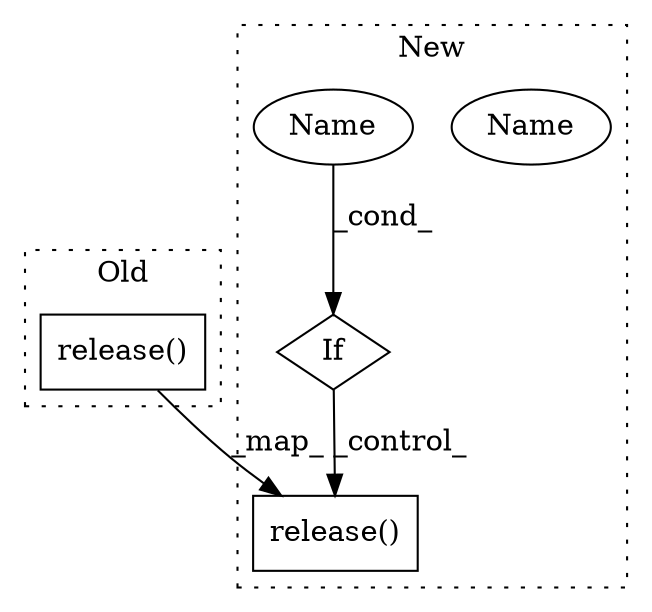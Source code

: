 digraph G {
subgraph cluster0 {
1 [label="release()" a="75" s="25380" l="31" shape="box"];
label = "Old";
style="dotted";
}
subgraph cluster1 {
2 [label="release()" a="75" s="25762" l="31" shape="box"];
3 [label="If" a="96" s="25393" l="3" shape="diamond"];
4 [label="Name" a="87" s="25396" l="12" shape="ellipse"];
5 [label="Name" a="87" s="25396" l="12" shape="ellipse"];
label = "New";
style="dotted";
}
1 -> 2 [label="_map_"];
3 -> 2 [label="_control_"];
5 -> 3 [label="_cond_"];
}